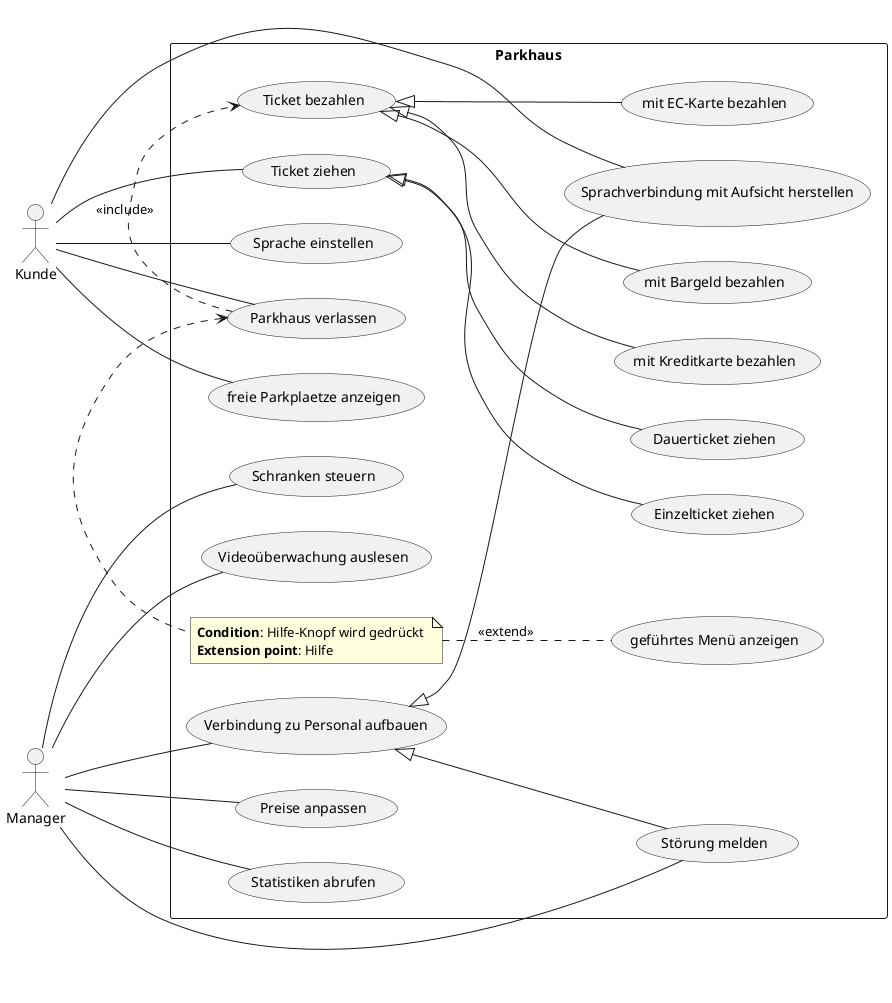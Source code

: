 @startuml
left to right direction
skinparam packageStyle rectangle
actor Kunde
actor Manager

rectangle Parkhaus {
  Kunde -- (Parkhaus verlassen)
  Kunde -- (freie Parkplaetze anzeigen)
  Kunde -- (Ticket ziehen)
  Kunde -- (Sprache einstellen)
  Kunde -- (Sprachverbindung mit Aufsicht herstellen)

  (Parkhaus verlassen) .> (Ticket bezahlen) : <<include>>
 note "<b>Condition</b>: Hilfe-Knopf wird gedrückt \n<b>Extension point</b>: Hilfe" as N2
(Parkhaus verlassen) <. N2
N2 .. (geführtes Menü anzeigen): <<extend>>
  (Ticket bezahlen) ^-- (mit Bargeld bezahlen)
  (Ticket bezahlen) ^-- (mit EC-Karte bezahlen)
  (Ticket bezahlen) ^-- (mit Kreditkarte bezahlen)
  (Ticket ziehen) ^-- (Einzelticket ziehen)
  (Ticket ziehen) ^-- (Dauerticket ziehen)
  Manager -- (Statistiken abrufen)
  Manager -- (Schranken steuern)
  Manager -- (Videoüberwachung auslesen)
  Manager -- (Verbindung zu Personal aufbauen)
  (Verbindung zu Personal aufbauen) ^-- (Sprachverbindung mit Aufsicht herstellen)
  (Verbindung zu Personal aufbauen) ^-- (Störung melden)
  Manager -- (Störung melden)
  Manager -- (Preise anpassen)
}
@enduml